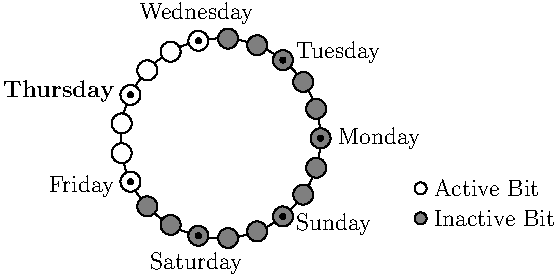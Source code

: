 pair getPoint(real r, real ang){
	return (r*Cos(ang), r*Sin(ang));
}

real r = 50;
real num_bits = 7*3;
string[] days = {"Monday", "Tuesday", "Wednesday", "\textbf{Thursday}", "Friday", "Saturday", "Sunday"};
draw(circle((0,0), r));
int _counter = 0;
for(real i = 0; i < 360; i+=360/num_bits){
  pair current_point = getPoint(r, i);
  path c = circle(current_point, 5);
  pen fill_p = gray;
  pen border_p = black;
  if(i >= 100 && i <= 220){
  	fill_p = white;
  }

  filldraw(c, fill_p, border_p);
   if(_counter % 3 == 0){
  	dot(current_point);
  }
  ++_counter;
}



int counter = 0;
for(real i = 0; i < 360; i+=360/7){
  	pen p = black;
  	if(cos(i) < 0 && sin(i) < 0){
      label(days[counter], getPoint(r*1.1, i), W, p);
    }
    else if(cos(i) < 0 && sin(i) > 0){
      label(days[counter], getPoint(r*1.1, i), N, p);
    }
  	else if(cos(i) > 0 && sin(i) > 0){
      label(days[counter], getPoint(r*1.1, i), E, p);
    }
    else if(cos(i) > 0 && sin(i) < 0){
      label(days[counter], getPoint(r*1.1, i), S, p);
    } 
  	else {
      label(days[counter], getPoint(r*1.1, i), E, p);
    }
  	++counter;
}

pair label_point = (r*2, -r/2);
filldraw(circle(label_point, 3), white);
label("Active Bit", shift(3, 0)*label_point, E);

label_point = (r*2, -r/2-15);
filldraw(circle(label_point, 3), gray);
label("Inactive Bit", shift(3, 0)*label_point, E);
